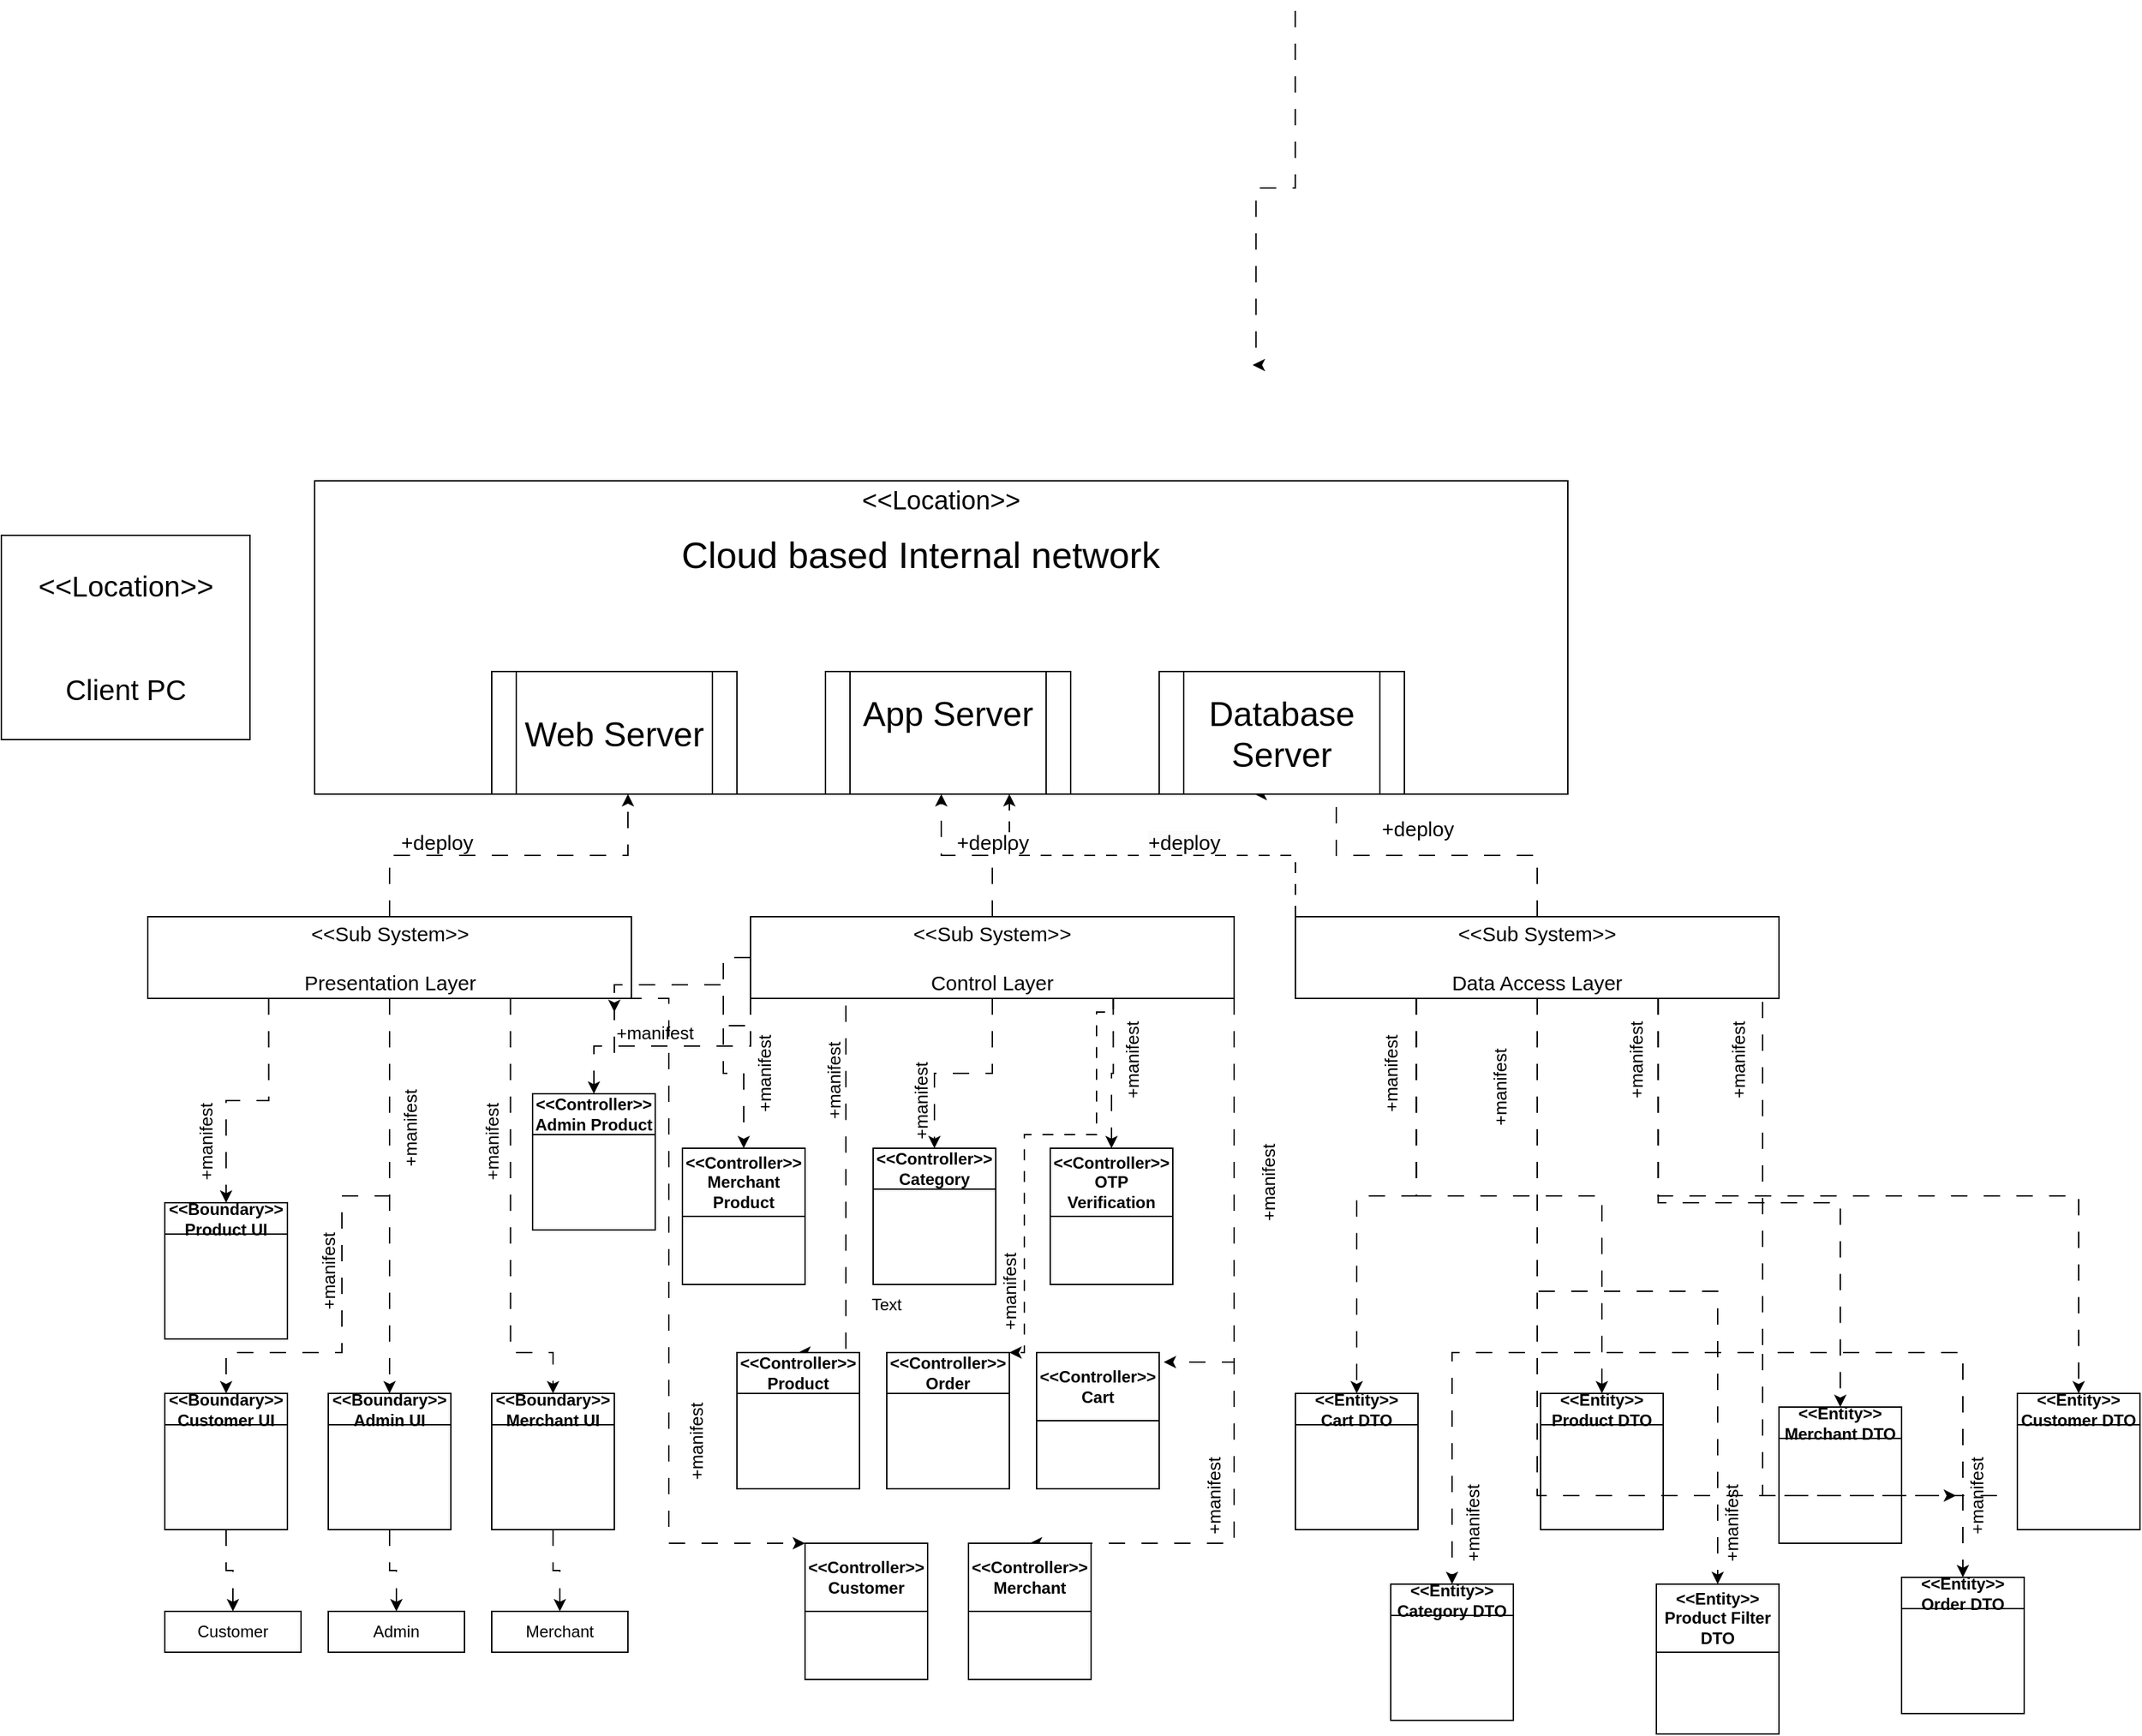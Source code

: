 <mxfile version="24.8.2">
  <diagram name="Page-1" id="iI6wt75iKbemTo7OtA7Z">
    <mxGraphModel dx="2120" dy="2416" grid="1" gridSize="10" guides="1" tooltips="1" connect="1" arrows="1" fold="1" page="1" pageScale="1" pageWidth="850" pageHeight="1100" math="0" shadow="0">
      <root>
        <mxCell id="0" />
        <mxCell id="1" parent="0" />
        <mxCell id="kIW7K7C1Y4I2FNfuoo-G-1" value="Merchant" style="rounded=0;whiteSpace=wrap;html=1;" vertex="1" parent="1">
          <mxGeometry x="380" y="1020" width="100" height="30" as="geometry" />
        </mxCell>
        <mxCell id="kIW7K7C1Y4I2FNfuoo-G-4" value="Admin" style="rounded=0;whiteSpace=wrap;html=1;" vertex="1" parent="1">
          <mxGeometry x="260" y="1020" width="100" height="30" as="geometry" />
        </mxCell>
        <mxCell id="kIW7K7C1Y4I2FNfuoo-G-5" value="Customer" style="rounded=0;whiteSpace=wrap;html=1;" vertex="1" parent="1">
          <mxGeometry x="140" y="1020" width="100" height="30" as="geometry" />
        </mxCell>
        <mxCell id="kIW7K7C1Y4I2FNfuoo-G-11" style="edgeStyle=orthogonalEdgeStyle;rounded=0;orthogonalLoop=1;jettySize=auto;html=1;exitX=0.5;exitY=1;exitDx=0;exitDy=0;entryX=0.5;entryY=0;entryDx=0;entryDy=0;dashed=1;dashPattern=12 12;" edge="1" parent="1" source="kIW7K7C1Y4I2FNfuoo-G-8" target="kIW7K7C1Y4I2FNfuoo-G-5">
          <mxGeometry relative="1" as="geometry" />
        </mxCell>
        <mxCell id="kIW7K7C1Y4I2FNfuoo-G-8" value="&lt;div&gt;&amp;lt;&amp;lt;&lt;span style=&quot;background-color: initial;&quot;&gt;Boundary&amp;gt;&amp;gt;&lt;/span&gt;&lt;/div&gt;Customer UI" style="swimlane;whiteSpace=wrap;html=1;" vertex="1" parent="1">
          <mxGeometry x="140" y="860" width="90" height="100" as="geometry" />
        </mxCell>
        <mxCell id="kIW7K7C1Y4I2FNfuoo-G-13" style="edgeStyle=orthogonalEdgeStyle;rounded=0;orthogonalLoop=1;jettySize=auto;html=1;exitX=0.5;exitY=1;exitDx=0;exitDy=0;dashed=1;dashPattern=12 12;" edge="1" parent="1" source="kIW7K7C1Y4I2FNfuoo-G-9" target="kIW7K7C1Y4I2FNfuoo-G-1">
          <mxGeometry relative="1" as="geometry" />
        </mxCell>
        <mxCell id="kIW7K7C1Y4I2FNfuoo-G-9" value="&lt;div&gt;&amp;lt;&amp;lt;&lt;span style=&quot;background-color: initial;&quot;&gt;Boundary&amp;gt;&amp;gt;&lt;/span&gt;&lt;/div&gt;Merchant UI" style="swimlane;whiteSpace=wrap;html=1;startSize=23;" vertex="1" parent="1">
          <mxGeometry x="380" y="860" width="90" height="100" as="geometry" />
        </mxCell>
        <mxCell id="kIW7K7C1Y4I2FNfuoo-G-12" style="edgeStyle=orthogonalEdgeStyle;rounded=0;orthogonalLoop=1;jettySize=auto;html=1;exitX=0.5;exitY=1;exitDx=0;exitDy=0;entryX=0.5;entryY=0;entryDx=0;entryDy=0;dashed=1;dashPattern=12 12;" edge="1" parent="1" source="kIW7K7C1Y4I2FNfuoo-G-10" target="kIW7K7C1Y4I2FNfuoo-G-4">
          <mxGeometry relative="1" as="geometry" />
        </mxCell>
        <mxCell id="kIW7K7C1Y4I2FNfuoo-G-10" value="&lt;div&gt;&amp;lt;&amp;lt;&lt;span style=&quot;background-color: initial;&quot;&gt;Boundary&amp;gt;&amp;gt;&lt;/span&gt;&lt;/div&gt;Admin UI" style="swimlane;whiteSpace=wrap;html=1;startSize=23;" vertex="1" parent="1">
          <mxGeometry x="260" y="860" width="90" height="100" as="geometry" />
        </mxCell>
        <mxCell id="kIW7K7C1Y4I2FNfuoo-G-14" value="&lt;div&gt;&amp;lt;&amp;lt;Boundary&amp;gt;&amp;gt;&lt;/div&gt;Product UI" style="swimlane;whiteSpace=wrap;html=1;" vertex="1" parent="1">
          <mxGeometry x="140" y="720" width="90" height="100" as="geometry" />
        </mxCell>
        <mxCell id="kIW7K7C1Y4I2FNfuoo-G-16" value="&lt;div&gt;&amp;lt;&amp;lt;Entity&lt;span style=&quot;background-color: initial;&quot;&gt;&amp;gt;&amp;gt;&lt;/span&gt;&lt;/div&gt;Order DTO" style="swimlane;whiteSpace=wrap;html=1;startSize=23;" vertex="1" parent="1">
          <mxGeometry x="1415" y="995" width="90" height="100" as="geometry" />
        </mxCell>
        <mxCell id="kIW7K7C1Y4I2FNfuoo-G-17" value="&lt;div&gt;&amp;lt;&amp;lt;Entity&lt;span style=&quot;background-color: initial;&quot;&gt;&amp;gt;&amp;gt;&lt;/span&gt;&lt;/div&gt;Customer DTO" style="swimlane;whiteSpace=wrap;html=1;startSize=23;" vertex="1" parent="1">
          <mxGeometry x="1500" y="860" width="90" height="100" as="geometry" />
        </mxCell>
        <mxCell id="kIW7K7C1Y4I2FNfuoo-G-18" value="&lt;div&gt;&amp;lt;&amp;lt;Entity&lt;span style=&quot;background-color: initial;&quot;&gt;&amp;gt;&amp;gt;&lt;/span&gt;&lt;/div&gt;Merchant DTO" style="swimlane;whiteSpace=wrap;html=1;startSize=23;" vertex="1" parent="1">
          <mxGeometry x="1325" y="870" width="90" height="100" as="geometry" />
        </mxCell>
        <mxCell id="kIW7K7C1Y4I2FNfuoo-G-19" value="&lt;div&gt;&amp;lt;&amp;lt;Entity&lt;span style=&quot;background-color: initial;&quot;&gt;&amp;gt;&amp;gt;&lt;/span&gt;&lt;/div&gt;Product Filter DTO" style="swimlane;whiteSpace=wrap;html=1;startSize=50;" vertex="1" parent="1">
          <mxGeometry x="1235" y="1000" width="90" height="110" as="geometry" />
        </mxCell>
        <mxCell id="kIW7K7C1Y4I2FNfuoo-G-20" value="&lt;div&gt;&amp;lt;&amp;lt;Entity&lt;span style=&quot;background-color: initial;&quot;&gt;&amp;gt;&amp;gt;&lt;/span&gt;&lt;/div&gt;Category DTO" style="swimlane;whiteSpace=wrap;html=1;startSize=23;" vertex="1" parent="1">
          <mxGeometry x="1040" y="1000" width="90" height="100" as="geometry" />
        </mxCell>
        <mxCell id="kIW7K7C1Y4I2FNfuoo-G-21" value="&lt;div&gt;&amp;lt;&amp;lt;Entity&lt;span style=&quot;background-color: initial;&quot;&gt;&amp;gt;&amp;gt;&lt;/span&gt;&lt;/div&gt;Product DTO" style="swimlane;whiteSpace=wrap;html=1;startSize=23;" vertex="1" parent="1">
          <mxGeometry x="1150" y="860" width="90" height="100" as="geometry" />
        </mxCell>
        <mxCell id="kIW7K7C1Y4I2FNfuoo-G-22" value="&lt;div&gt;&amp;lt;&amp;lt;Entity&lt;span style=&quot;background-color: initial;&quot;&gt;&amp;gt;&amp;gt;&lt;/span&gt;&lt;/div&gt;Cart DTO" style="swimlane;whiteSpace=wrap;html=1;startSize=23;" vertex="1" parent="1">
          <mxGeometry x="970" y="860" width="90" height="100" as="geometry" />
        </mxCell>
        <mxCell id="kIW7K7C1Y4I2FNfuoo-G-26" style="edgeStyle=orthogonalEdgeStyle;rounded=0;orthogonalLoop=1;jettySize=auto;html=1;exitX=0.25;exitY=1;exitDx=0;exitDy=0;entryX=0.5;entryY=0;entryDx=0;entryDy=0;dashed=1;dashPattern=12 12;" edge="1" parent="1" source="kIW7K7C1Y4I2FNfuoo-G-25" target="kIW7K7C1Y4I2FNfuoo-G-22">
          <mxGeometry relative="1" as="geometry" />
        </mxCell>
        <mxCell id="kIW7K7C1Y4I2FNfuoo-G-27" style="edgeStyle=orthogonalEdgeStyle;rounded=0;orthogonalLoop=1;jettySize=auto;html=1;exitX=0.75;exitY=1;exitDx=0;exitDy=0;dashed=1;dashPattern=12 12;" edge="1" parent="1" source="kIW7K7C1Y4I2FNfuoo-G-25" target="kIW7K7C1Y4I2FNfuoo-G-17">
          <mxGeometry relative="1" as="geometry" />
        </mxCell>
        <mxCell id="kIW7K7C1Y4I2FNfuoo-G-28" style="edgeStyle=orthogonalEdgeStyle;rounded=0;orthogonalLoop=1;jettySize=auto;html=1;exitX=0.25;exitY=1;exitDx=0;exitDy=0;entryX=0.5;entryY=0;entryDx=0;entryDy=0;dashed=1;dashPattern=12 12;" edge="1" parent="1" source="kIW7K7C1Y4I2FNfuoo-G-25" target="kIW7K7C1Y4I2FNfuoo-G-21">
          <mxGeometry relative="1" as="geometry" />
        </mxCell>
        <mxCell id="kIW7K7C1Y4I2FNfuoo-G-29" style="edgeStyle=orthogonalEdgeStyle;rounded=0;orthogonalLoop=1;jettySize=auto;html=1;exitX=0.75;exitY=1;exitDx=0;exitDy=0;entryX=0.5;entryY=0;entryDx=0;entryDy=0;dashed=1;dashPattern=12 12;" edge="1" parent="1" source="kIW7K7C1Y4I2FNfuoo-G-25" target="kIW7K7C1Y4I2FNfuoo-G-18">
          <mxGeometry relative="1" as="geometry" />
        </mxCell>
        <mxCell id="kIW7K7C1Y4I2FNfuoo-G-30" style="edgeStyle=orthogonalEdgeStyle;rounded=0;orthogonalLoop=1;jettySize=auto;html=1;exitX=0.5;exitY=1;exitDx=0;exitDy=0;entryX=0.5;entryY=0;entryDx=0;entryDy=0;dashed=1;dashPattern=12 12;" edge="1" parent="1" source="kIW7K7C1Y4I2FNfuoo-G-25" target="kIW7K7C1Y4I2FNfuoo-G-19">
          <mxGeometry relative="1" as="geometry" />
        </mxCell>
        <mxCell id="kIW7K7C1Y4I2FNfuoo-G-31" style="edgeStyle=orthogonalEdgeStyle;rounded=0;orthogonalLoop=1;jettySize=auto;html=1;exitX=0.5;exitY=1;exitDx=0;exitDy=0;entryX=0.5;entryY=0;entryDx=0;entryDy=0;dashed=1;dashPattern=12 12;" edge="1" parent="1" source="kIW7K7C1Y4I2FNfuoo-G-25" target="kIW7K7C1Y4I2FNfuoo-G-20">
          <mxGeometry relative="1" as="geometry">
            <Array as="points">
              <mxPoint x="1313" y="830" />
              <mxPoint x="1085" y="830" />
            </Array>
          </mxGeometry>
        </mxCell>
        <mxCell id="kIW7K7C1Y4I2FNfuoo-G-32" style="edgeStyle=orthogonalEdgeStyle;rounded=0;orthogonalLoop=1;jettySize=auto;html=1;exitX=0.5;exitY=1;exitDx=0;exitDy=0;entryX=0.5;entryY=0;entryDx=0;entryDy=0;dashed=1;dashPattern=12 12;" edge="1" parent="1" source="kIW7K7C1Y4I2FNfuoo-G-105" target="kIW7K7C1Y4I2FNfuoo-G-16">
          <mxGeometry relative="1" as="geometry">
            <Array as="points">
              <mxPoint x="1313" y="830" />
              <mxPoint x="1460" y="830" />
            </Array>
          </mxGeometry>
        </mxCell>
        <mxCell id="kIW7K7C1Y4I2FNfuoo-G-67" style="edgeStyle=orthogonalEdgeStyle;rounded=0;orthogonalLoop=1;jettySize=auto;html=1;exitX=0.5;exitY=0;exitDx=0;exitDy=0;entryX=0.75;entryY=1;entryDx=0;entryDy=0;dashed=1;dashPattern=12 12;" edge="1" parent="1" source="kIW7K7C1Y4I2FNfuoo-G-25" target="kIW7K7C1Y4I2FNfuoo-G-59">
          <mxGeometry relative="1" as="geometry">
            <Array as="points">
              <mxPoint x="1148" y="465" />
              <mxPoint x="1000" y="465" />
              <mxPoint x="1000" y="420" />
            </Array>
          </mxGeometry>
        </mxCell>
        <mxCell id="kIW7K7C1Y4I2FNfuoo-G-111" style="edgeStyle=orthogonalEdgeStyle;rounded=0;orthogonalLoop=1;jettySize=auto;html=1;exitX=0;exitY=0;exitDx=0;exitDy=0;entryX=0.75;entryY=1;entryDx=0;entryDy=0;dashed=1;dashPattern=8 8;" edge="1" parent="1" source="kIW7K7C1Y4I2FNfuoo-G-25" target="kIW7K7C1Y4I2FNfuoo-G-61">
          <mxGeometry relative="1" as="geometry" />
        </mxCell>
        <mxCell id="kIW7K7C1Y4I2FNfuoo-G-25" value="&lt;font style=&quot;font-size: 15px;&quot;&gt;&amp;lt;&amp;lt;Sub System&amp;gt;&amp;gt;&lt;br&gt;&lt;br&gt;&lt;/font&gt;&lt;div style=&quot;font-size: 15px;&quot;&gt;&lt;font style=&quot;font-size: 15px;&quot;&gt;Data Access Layer&lt;/font&gt;&lt;/div&gt;" style="rounded=0;whiteSpace=wrap;html=1;" vertex="1" parent="1">
          <mxGeometry x="970" y="510" width="355" height="60" as="geometry" />
        </mxCell>
        <mxCell id="kIW7K7C1Y4I2FNfuoo-G-55" style="edgeStyle=orthogonalEdgeStyle;rounded=0;orthogonalLoop=1;jettySize=auto;html=1;exitX=0.5;exitY=1;exitDx=0;exitDy=0;entryX=0.5;entryY=0;entryDx=0;entryDy=0;dashed=1;dashPattern=12 12;" edge="1" parent="1" source="kIW7K7C1Y4I2FNfuoo-G-33" target="kIW7K7C1Y4I2FNfuoo-G-10">
          <mxGeometry relative="1" as="geometry" />
        </mxCell>
        <mxCell id="kIW7K7C1Y4I2FNfuoo-G-56" style="edgeStyle=orthogonalEdgeStyle;rounded=0;orthogonalLoop=1;jettySize=auto;html=1;exitX=0.25;exitY=1;exitDx=0;exitDy=0;dashed=1;dashPattern=12 12;" edge="1" parent="1" source="kIW7K7C1Y4I2FNfuoo-G-33" target="kIW7K7C1Y4I2FNfuoo-G-14">
          <mxGeometry relative="1" as="geometry" />
        </mxCell>
        <mxCell id="kIW7K7C1Y4I2FNfuoo-G-57" style="edgeStyle=orthogonalEdgeStyle;rounded=0;orthogonalLoop=1;jettySize=auto;html=1;exitX=0.75;exitY=1;exitDx=0;exitDy=0;entryX=0.5;entryY=0;entryDx=0;entryDy=0;dashed=1;dashPattern=12 12;" edge="1" parent="1" source="kIW7K7C1Y4I2FNfuoo-G-33" target="kIW7K7C1Y4I2FNfuoo-G-9">
          <mxGeometry relative="1" as="geometry">
            <Array as="points">
              <mxPoint x="394" y="830" />
              <mxPoint x="425" y="830" />
            </Array>
          </mxGeometry>
        </mxCell>
        <mxCell id="kIW7K7C1Y4I2FNfuoo-G-58" style="edgeStyle=orthogonalEdgeStyle;rounded=0;orthogonalLoop=1;jettySize=auto;html=1;exitX=0.5;exitY=1;exitDx=0;exitDy=0;entryX=0.5;entryY=0;entryDx=0;entryDy=0;dashed=1;dashPattern=12 12;" edge="1" parent="1" source="kIW7K7C1Y4I2FNfuoo-G-33" target="kIW7K7C1Y4I2FNfuoo-G-8">
          <mxGeometry relative="1" as="geometry">
            <Array as="points">
              <mxPoint x="305" y="715" />
              <mxPoint x="270" y="715" />
              <mxPoint x="270" y="830" />
              <mxPoint x="185" y="830" />
            </Array>
          </mxGeometry>
        </mxCell>
        <mxCell id="kIW7K7C1Y4I2FNfuoo-G-65" style="edgeStyle=orthogonalEdgeStyle;rounded=0;orthogonalLoop=1;jettySize=auto;html=1;exitX=0.5;exitY=0;exitDx=0;exitDy=0;entryX=0.25;entryY=1;entryDx=0;entryDy=0;dashed=1;dashPattern=12 12;" edge="1" parent="1" source="kIW7K7C1Y4I2FNfuoo-G-33" target="kIW7K7C1Y4I2FNfuoo-G-59">
          <mxGeometry relative="1" as="geometry" />
        </mxCell>
        <mxCell id="kIW7K7C1Y4I2FNfuoo-G-33" value="&lt;font style=&quot;font-size: 15px;&quot;&gt;&amp;lt;&amp;lt;Sub System&amp;gt;&amp;gt;&lt;br&gt;&lt;br&gt;&lt;/font&gt;&lt;div style=&quot;font-size: 15px;&quot;&gt;&lt;font style=&quot;font-size: 15px;&quot;&gt;Presentation Layer&lt;/font&gt;&lt;/div&gt;" style="rounded=0;whiteSpace=wrap;html=1;" vertex="1" parent="1">
          <mxGeometry x="127.5" y="510" width="355" height="60" as="geometry" />
        </mxCell>
        <mxCell id="kIW7K7C1Y4I2FNfuoo-G-41" style="edgeStyle=orthogonalEdgeStyle;rounded=0;orthogonalLoop=1;jettySize=auto;html=1;exitX=0;exitY=1;exitDx=0;exitDy=0;entryX=0.5;entryY=0;entryDx=0;entryDy=0;dashed=1;dashPattern=12 12;" edge="1" parent="1" source="kIW7K7C1Y4I2FNfuoo-G-34" target="kIW7K7C1Y4I2FNfuoo-G-38">
          <mxGeometry relative="1" as="geometry" />
        </mxCell>
        <mxCell id="kIW7K7C1Y4I2FNfuoo-G-42" style="edgeStyle=orthogonalEdgeStyle;rounded=0;orthogonalLoop=1;jettySize=auto;html=1;exitX=0;exitY=0.5;exitDx=0;exitDy=0;entryX=0.5;entryY=0;entryDx=0;entryDy=0;dashed=1;dashPattern=12 12;" edge="1" parent="1" source="kIW7K7C1Y4I2FNfuoo-G-34" target="kIW7K7C1Y4I2FNfuoo-G-35">
          <mxGeometry relative="1" as="geometry" />
        </mxCell>
        <mxCell id="kIW7K7C1Y4I2FNfuoo-G-43" style="edgeStyle=orthogonalEdgeStyle;rounded=0;orthogonalLoop=1;jettySize=auto;html=1;exitX=0.5;exitY=1;exitDx=0;exitDy=0;entryX=0.5;entryY=0;entryDx=0;entryDy=0;dashed=1;dashPattern=12 12;" edge="1" parent="1" source="kIW7K7C1Y4I2FNfuoo-G-34" target="kIW7K7C1Y4I2FNfuoo-G-36">
          <mxGeometry relative="1" as="geometry" />
        </mxCell>
        <mxCell id="kIW7K7C1Y4I2FNfuoo-G-44" style="edgeStyle=orthogonalEdgeStyle;rounded=0;orthogonalLoop=1;jettySize=auto;html=1;exitX=0.75;exitY=1;exitDx=0;exitDy=0;entryX=0.5;entryY=0;entryDx=0;entryDy=0;dashed=1;dashPattern=12 12;" edge="1" parent="1" source="kIW7K7C1Y4I2FNfuoo-G-34" target="kIW7K7C1Y4I2FNfuoo-G-37">
          <mxGeometry relative="1" as="geometry" />
        </mxCell>
        <mxCell id="kIW7K7C1Y4I2FNfuoo-G-50" style="edgeStyle=orthogonalEdgeStyle;rounded=0;orthogonalLoop=1;jettySize=auto;html=1;exitX=0.25;exitY=1;exitDx=0;exitDy=0;entryX=0.75;entryY=0;entryDx=0;entryDy=0;dashed=1;dashPattern=12 12;" edge="1" parent="1">
          <mxGeometry relative="1" as="geometry">
            <mxPoint x="969.86" y="-155" as="sourcePoint" />
            <mxPoint x="938.61" y="105" as="targetPoint" />
            <Array as="points">
              <mxPoint x="970.11" y="-25" />
              <mxPoint x="941.11" y="-25" />
              <mxPoint x="941.11" y="105" />
            </Array>
          </mxGeometry>
        </mxCell>
        <mxCell id="kIW7K7C1Y4I2FNfuoo-G-51" style="edgeStyle=orthogonalEdgeStyle;rounded=0;orthogonalLoop=1;jettySize=auto;html=1;exitX=0.75;exitY=1;exitDx=0;exitDy=0;entryX=1;entryY=0;entryDx=0;entryDy=0;dashed=1;dashPattern=8 8;" edge="1" parent="1" source="kIW7K7C1Y4I2FNfuoo-G-34" target="kIW7K7C1Y4I2FNfuoo-G-45">
          <mxGeometry relative="1" as="geometry">
            <mxPoint x="870" y="580" as="sourcePoint" />
            <mxPoint x="771.25" y="840" as="targetPoint" />
            <Array as="points">
              <mxPoint x="836" y="580" />
              <mxPoint x="824" y="580" />
              <mxPoint x="824" y="670" />
              <mxPoint x="771" y="670" />
              <mxPoint x="771" y="830" />
            </Array>
          </mxGeometry>
        </mxCell>
        <mxCell id="kIW7K7C1Y4I2FNfuoo-G-53" style="edgeStyle=orthogonalEdgeStyle;rounded=0;orthogonalLoop=1;jettySize=auto;html=1;exitX=1;exitY=1;exitDx=0;exitDy=0;entryX=0.5;entryY=0;entryDx=0;entryDy=0;dashed=1;dashPattern=12 12;" edge="1" parent="1" source="kIW7K7C1Y4I2FNfuoo-G-34" target="kIW7K7C1Y4I2FNfuoo-G-48">
          <mxGeometry relative="1" as="geometry">
            <Array as="points">
              <mxPoint x="925" y="970" />
            </Array>
          </mxGeometry>
        </mxCell>
        <mxCell id="kIW7K7C1Y4I2FNfuoo-G-54" style="edgeStyle=orthogonalEdgeStyle;rounded=0;orthogonalLoop=1;jettySize=auto;html=1;exitX=0;exitY=1;exitDx=0;exitDy=0;entryX=0;entryY=0;entryDx=0;entryDy=0;dashed=1;dashPattern=12 12;" edge="1" parent="1" source="kIW7K7C1Y4I2FNfuoo-G-91" target="kIW7K7C1Y4I2FNfuoo-G-47">
          <mxGeometry relative="1" as="geometry">
            <Array as="points">
              <mxPoint x="510" y="570" />
              <mxPoint x="510" y="970" />
            </Array>
          </mxGeometry>
        </mxCell>
        <mxCell id="kIW7K7C1Y4I2FNfuoo-G-66" style="edgeStyle=orthogonalEdgeStyle;rounded=0;orthogonalLoop=1;jettySize=auto;html=1;exitX=0.5;exitY=0;exitDx=0;exitDy=0;entryX=0.5;entryY=1;entryDx=0;entryDy=0;dashed=1;dashPattern=12 12;" edge="1" parent="1" source="kIW7K7C1Y4I2FNfuoo-G-34" target="kIW7K7C1Y4I2FNfuoo-G-59">
          <mxGeometry relative="1" as="geometry" />
        </mxCell>
        <mxCell id="kIW7K7C1Y4I2FNfuoo-G-96" style="edgeStyle=orthogonalEdgeStyle;rounded=0;orthogonalLoop=1;jettySize=auto;html=1;exitX=0.25;exitY=1;exitDx=0;exitDy=0;entryX=0.5;entryY=0;entryDx=0;entryDy=0;dashed=1;dashPattern=12 12;" edge="1" parent="1" source="kIW7K7C1Y4I2FNfuoo-G-34" target="kIW7K7C1Y4I2FNfuoo-G-40">
          <mxGeometry relative="1" as="geometry">
            <Array as="points">
              <mxPoint x="640" y="570" />
              <mxPoint x="640" y="830" />
            </Array>
          </mxGeometry>
        </mxCell>
        <mxCell id="kIW7K7C1Y4I2FNfuoo-G-34" value="&lt;font style=&quot;font-size: 15px;&quot;&gt;&amp;lt;&amp;lt;Sub System&amp;gt;&amp;gt;&lt;br&gt;&lt;br&gt;&lt;/font&gt;&lt;div style=&quot;font-size: 15px;&quot;&gt;&lt;font style=&quot;font-size: 15px;&quot;&gt;Control Layer&lt;/font&gt;&lt;/div&gt;" style="rounded=0;whiteSpace=wrap;html=1;" vertex="1" parent="1">
          <mxGeometry x="570" y="510" width="355" height="60" as="geometry" />
        </mxCell>
        <mxCell id="kIW7K7C1Y4I2FNfuoo-G-35" value="&lt;div&gt;&amp;lt;&amp;lt;Controller&lt;span style=&quot;background-color: initial;&quot;&gt;&amp;gt;&amp;gt;&lt;/span&gt;&lt;/div&gt;Merchant Product" style="swimlane;whiteSpace=wrap;html=1;startSize=50;" vertex="1" parent="1">
          <mxGeometry x="520" y="680" width="90" height="100" as="geometry" />
        </mxCell>
        <mxCell id="kIW7K7C1Y4I2FNfuoo-G-36" value="&lt;div&gt;&amp;lt;&amp;lt;Controller&lt;span style=&quot;background-color: initial;&quot;&gt;&amp;gt;&amp;gt;&lt;/span&gt;&lt;/div&gt;&lt;div&gt;&lt;span style=&quot;background-color: initial;&quot;&gt;Category&lt;/span&gt;&lt;/div&gt;" style="swimlane;whiteSpace=wrap;html=1;startSize=30;" vertex="1" parent="1">
          <mxGeometry x="660" y="680" width="90" height="100" as="geometry" />
        </mxCell>
        <mxCell id="kIW7K7C1Y4I2FNfuoo-G-37" value="&lt;div&gt;&amp;lt;&amp;lt;Controller&lt;span style=&quot;background-color: initial;&quot;&gt;&amp;gt;&amp;gt;&lt;/span&gt;&lt;/div&gt;&lt;div&gt;&lt;span style=&quot;background-color: initial;&quot;&gt;OTP Verification&lt;/span&gt;&lt;/div&gt;" style="swimlane;whiteSpace=wrap;html=1;startSize=50;" vertex="1" parent="1">
          <mxGeometry x="790" y="680" width="90" height="100" as="geometry" />
        </mxCell>
        <mxCell id="kIW7K7C1Y4I2FNfuoo-G-38" value="&lt;div&gt;&amp;lt;&amp;lt;&lt;span style=&quot;background-color: initial;&quot;&gt;Controller&amp;gt;&amp;gt;&lt;/span&gt;&lt;/div&gt;Admin Product" style="swimlane;whiteSpace=wrap;html=1;startSize=30;" vertex="1" parent="1">
          <mxGeometry x="410" y="640" width="90" height="100" as="geometry" />
        </mxCell>
        <mxCell id="kIW7K7C1Y4I2FNfuoo-G-40" value="&lt;div&gt;&amp;lt;&amp;lt;&lt;span style=&quot;background-color: initial;&quot;&gt;Controller&amp;gt;&amp;gt;&lt;/span&gt;&lt;/div&gt;Product" style="swimlane;whiteSpace=wrap;html=1;startSize=30;" vertex="1" parent="1">
          <mxGeometry x="560" y="830" width="90" height="100" as="geometry" />
        </mxCell>
        <mxCell id="kIW7K7C1Y4I2FNfuoo-G-45" value="&lt;div&gt;&amp;lt;&amp;lt;Controller&lt;span style=&quot;background-color: initial;&quot;&gt;&amp;gt;&amp;gt;&lt;/span&gt;&lt;/div&gt;&lt;div&gt;&lt;span style=&quot;background-color: initial;&quot;&gt;Order&lt;/span&gt;&lt;/div&gt;" style="swimlane;whiteSpace=wrap;html=1;startSize=30;" vertex="1" parent="1">
          <mxGeometry x="670" y="830" width="90" height="100" as="geometry" />
        </mxCell>
        <mxCell id="kIW7K7C1Y4I2FNfuoo-G-46" value="&lt;div&gt;&amp;lt;&amp;lt;Controller&lt;span style=&quot;background-color: initial;&quot;&gt;&amp;gt;&amp;gt;&lt;/span&gt;&lt;/div&gt;&lt;div&gt;&lt;span style=&quot;background-color: initial;&quot;&gt;Cart&lt;/span&gt;&lt;/div&gt;" style="swimlane;whiteSpace=wrap;html=1;startSize=50;" vertex="1" parent="1">
          <mxGeometry x="780" y="830" width="90" height="100" as="geometry" />
        </mxCell>
        <mxCell id="kIW7K7C1Y4I2FNfuoo-G-47" value="&lt;div&gt;&amp;lt;&amp;lt;Controller&lt;span style=&quot;background-color: initial;&quot;&gt;&amp;gt;&amp;gt;&lt;/span&gt;&lt;/div&gt;&lt;div&gt;&lt;span style=&quot;background-color: initial;&quot;&gt;Customer&lt;/span&gt;&lt;span style=&quot;color: rgba(0, 0, 0, 0); font-family: monospace; font-size: 0px; font-weight: 400; text-align: start; text-wrap: nowrap; background-color: initial;&quot;&gt;%3CmxGraphModel%3E%3Croot%3E%3CmxCell%20id%3D%220%22%2F%3E%3CmxCell%20id%3D%221%22%20parent%3D%220%22%2F%3E%3CmxCell%20id%3D%222%22%20value%3D%22%26lt%3Bdiv%26gt%3B%26amp%3Blt%3B%26amp%3Blt%3BController%26lt%3Bspan%20style%3D%26quot%3Bbackground-color%3A%20initial%3B%26quot%3B%26gt%3B%26amp%3Bgt%3B%26amp%3Bgt%3B%26lt%3B%2Fspan%26gt%3B%26lt%3B%2Fdiv%26gt%3B%26lt%3Bdiv%26gt%3B%26lt%3Bspan%20style%3D%26quot%3Bbackground-color%3A%20initial%3B%26quot%3B%26gt%3BOTP%20Verification%26lt%3B%2Fspan%26gt%3B%26lt%3B%2Fdiv%26gt%3B%22%20style%3D%22swimlane%3BwhiteSpace%3Dwrap%3Bhtml%3D1%3BstartSize%3D50%3B%22%20vertex%3D%221%22%20parent%3D%221%22%3E%3CmxGeometry%20x%3D%22790%22%20y%3D%22680%22%20width%3D%2290%22%20height%3D%22100%22%20as%3D%22geometry%22%2F%3E%3C%2FmxCell%3E%3C%2Froot%3E%3C%2FmxGraphModel%3E&lt;/span&gt;&lt;/div&gt;" style="swimlane;whiteSpace=wrap;html=1;startSize=50;" vertex="1" parent="1">
          <mxGeometry x="610" y="970" width="90" height="100" as="geometry" />
        </mxCell>
        <mxCell id="kIW7K7C1Y4I2FNfuoo-G-48" value="&lt;div&gt;&amp;lt;&amp;lt;Controller&lt;span style=&quot;background-color: initial;&quot;&gt;&amp;gt;&amp;gt;&lt;/span&gt;&lt;/div&gt;&lt;div&gt;Merchant&lt;/div&gt;" style="swimlane;whiteSpace=wrap;html=1;startSize=50;" vertex="1" parent="1">
          <mxGeometry x="730" y="970" width="90" height="100" as="geometry" />
        </mxCell>
        <mxCell id="kIW7K7C1Y4I2FNfuoo-G-52" style="edgeStyle=orthogonalEdgeStyle;rounded=0;orthogonalLoop=1;jettySize=auto;html=1;exitX=1;exitY=1;exitDx=0;exitDy=0;entryX=1.037;entryY=0.07;entryDx=0;entryDy=0;entryPerimeter=0;dashed=1;dashPattern=12 12;" edge="1" parent="1" source="kIW7K7C1Y4I2FNfuoo-G-34" target="kIW7K7C1Y4I2FNfuoo-G-46">
          <mxGeometry relative="1" as="geometry">
            <Array as="points">
              <mxPoint x="925" y="837" />
            </Array>
          </mxGeometry>
        </mxCell>
        <mxCell id="kIW7K7C1Y4I2FNfuoo-G-59" value="" style="rounded=0;whiteSpace=wrap;html=1;" vertex="1" parent="1">
          <mxGeometry x="250" y="190" width="920" height="230" as="geometry" />
        </mxCell>
        <mxCell id="kIW7K7C1Y4I2FNfuoo-G-60" value="&lt;font style=&quot;font-size: 25px;&quot;&gt;Web Server&lt;/font&gt;" style="shape=process;whiteSpace=wrap;html=1;backgroundOutline=1;" vertex="1" parent="1">
          <mxGeometry x="380" y="330" width="180" height="90" as="geometry" />
        </mxCell>
        <mxCell id="kIW7K7C1Y4I2FNfuoo-G-61" value="&lt;font style=&quot;font-size: 25px;&quot;&gt;App Server&lt;/font&gt;&lt;div style=&quot;font-size: 25px;&quot;&gt;&lt;br&gt;&lt;/div&gt;" style="shape=process;whiteSpace=wrap;html=1;backgroundOutline=1;" vertex="1" parent="1">
          <mxGeometry x="625" y="330" width="180" height="90" as="geometry" />
        </mxCell>
        <mxCell id="kIW7K7C1Y4I2FNfuoo-G-62" value="&lt;font style=&quot;font-size: 25px;&quot;&gt;Database Server&lt;/font&gt;" style="shape=process;whiteSpace=wrap;html=1;backgroundOutline=1;" vertex="1" parent="1">
          <mxGeometry x="870" y="330" width="180" height="90" as="geometry" />
        </mxCell>
        <mxCell id="kIW7K7C1Y4I2FNfuoo-G-63" value="&lt;font style=&quot;font-size: 27px;&quot;&gt;Cloud based Internal network&lt;/font&gt;" style="text;html=1;align=center;verticalAlign=middle;whiteSpace=wrap;rounded=0;" vertex="1" parent="1">
          <mxGeometry x="490" y="230" width="410" height="30" as="geometry" />
        </mxCell>
        <mxCell id="kIW7K7C1Y4I2FNfuoo-G-64" value="&lt;font style=&quot;font-size: 19px;&quot;&gt;&amp;lt;&amp;lt;Location&amp;gt;&amp;gt;&lt;/font&gt;" style="text;html=1;align=center;verticalAlign=middle;whiteSpace=wrap;rounded=0;" vertex="1" parent="1">
          <mxGeometry x="625" y="190" width="170" height="30" as="geometry" />
        </mxCell>
        <mxCell id="kIW7K7C1Y4I2FNfuoo-G-69" value="&lt;font style=&quot;font-size: 21px;&quot;&gt;&amp;lt;&amp;lt;Location&amp;gt;&amp;gt;&lt;/font&gt;&lt;div style=&quot;font-size: 21px;&quot;&gt;&lt;font style=&quot;font-size: 21px;&quot;&gt;&lt;br&gt;&lt;br&gt;Client PC&lt;/font&gt;&lt;/div&gt;" style="rounded=0;whiteSpace=wrap;html=1;" vertex="1" parent="1">
          <mxGeometry x="20" y="230" width="182.5" height="150" as="geometry" />
        </mxCell>
        <mxCell id="kIW7K7C1Y4I2FNfuoo-G-72" value="&lt;font style=&quot;font-size: 13px;&quot;&gt;+manifest&lt;/font&gt;" style="text;html=1;align=center;verticalAlign=middle;whiteSpace=wrap;rounded=0;rotation=-90;" vertex="1" parent="1">
          <mxGeometry x="140" y="660" width="60" height="30" as="geometry" />
        </mxCell>
        <mxCell id="kIW7K7C1Y4I2FNfuoo-G-79" value="&lt;font style=&quot;font-size: 13px;&quot;&gt;+manifest&lt;/font&gt;" style="text;html=1;align=center;verticalAlign=middle;whiteSpace=wrap;rounded=0;rotation=-90;" vertex="1" parent="1">
          <mxGeometry x="290" y="650" width="60" height="30" as="geometry" />
        </mxCell>
        <mxCell id="kIW7K7C1Y4I2FNfuoo-G-82" value="&lt;font style=&quot;font-size: 13px;&quot;&gt;+manifest&lt;/font&gt;" style="text;html=1;align=center;verticalAlign=middle;whiteSpace=wrap;rounded=0;rotation=-90;" vertex="1" parent="1">
          <mxGeometry x="550" y="610" width="60" height="30" as="geometry" />
        </mxCell>
        <mxCell id="kIW7K7C1Y4I2FNfuoo-G-83" value="&lt;font style=&quot;font-size: 13px;&quot;&gt;+manifest&lt;/font&gt;" style="text;html=1;align=center;verticalAlign=middle;whiteSpace=wrap;rounded=0;rotation=-90;" vertex="1" parent="1">
          <mxGeometry x="730" y="770" width="60" height="30" as="geometry" />
        </mxCell>
        <mxCell id="kIW7K7C1Y4I2FNfuoo-G-84" value="&lt;font style=&quot;font-size: 13px;&quot;&gt;+manifest&lt;/font&gt;" style="text;html=1;align=center;verticalAlign=middle;whiteSpace=wrap;rounded=0;rotation=-90;" vertex="1" parent="1">
          <mxGeometry x="820" y="600" width="60" height="30" as="geometry" />
        </mxCell>
        <mxCell id="kIW7K7C1Y4I2FNfuoo-G-85" value="&lt;font style=&quot;font-size: 13px;&quot;&gt;+manifest&lt;/font&gt;" style="text;html=1;align=center;verticalAlign=middle;whiteSpace=wrap;rounded=0;rotation=-90;" vertex="1" parent="1">
          <mxGeometry x="920" y="690" width="60" height="30" as="geometry" />
        </mxCell>
        <mxCell id="kIW7K7C1Y4I2FNfuoo-G-86" value="&lt;font style=&quot;font-size: 13px;&quot;&gt;+manifest&lt;/font&gt;" style="text;html=1;align=center;verticalAlign=middle;whiteSpace=wrap;rounded=0;rotation=-90;" vertex="1" parent="1">
          <mxGeometry x="500" y="880" width="60" height="30" as="geometry" />
        </mxCell>
        <mxCell id="kIW7K7C1Y4I2FNfuoo-G-87" value="&lt;font style=&quot;font-size: 13px;&quot;&gt;+manifest&lt;/font&gt;" style="text;html=1;align=center;verticalAlign=middle;whiteSpace=wrap;rounded=0;rotation=-90;" vertex="1" parent="1">
          <mxGeometry x="230" y="755" width="60" height="30" as="geometry" />
        </mxCell>
        <mxCell id="kIW7K7C1Y4I2FNfuoo-G-88" value="&lt;font style=&quot;font-size: 13px;&quot;&gt;+manifest&lt;/font&gt;" style="text;html=1;align=center;verticalAlign=middle;whiteSpace=wrap;rounded=0;rotation=-90;" vertex="1" parent="1">
          <mxGeometry x="350" y="660" width="60" height="30" as="geometry" />
        </mxCell>
        <mxCell id="kIW7K7C1Y4I2FNfuoo-G-90" value="&lt;font style=&quot;font-size: 13px;&quot;&gt;+manifest&lt;/font&gt;" style="text;html=1;align=center;verticalAlign=middle;whiteSpace=wrap;rounded=0;rotation=-90;" vertex="1" parent="1">
          <mxGeometry x="1010" y="610" width="60" height="30" as="geometry" />
        </mxCell>
        <mxCell id="kIW7K7C1Y4I2FNfuoo-G-92" value="&lt;font style=&quot;font-size: 13px;&quot;&gt;+manifest&lt;/font&gt;" style="text;html=1;align=center;verticalAlign=middle;whiteSpace=wrap;rounded=0;rotation=-90;" vertex="1" parent="1">
          <mxGeometry x="665" y="630" width="60" height="30" as="geometry" />
        </mxCell>
        <mxCell id="kIW7K7C1Y4I2FNfuoo-G-93" value="&lt;font style=&quot;font-size: 13px;&quot;&gt;+manifest&lt;/font&gt;" style="text;html=1;align=center;verticalAlign=middle;whiteSpace=wrap;rounded=0;rotation=-90;" vertex="1" parent="1">
          <mxGeometry x="601.11" y="615" width="60" height="30" as="geometry" />
        </mxCell>
        <mxCell id="kIW7K7C1Y4I2FNfuoo-G-98" value="" style="edgeStyle=orthogonalEdgeStyle;rounded=0;orthogonalLoop=1;jettySize=auto;html=1;exitX=0;exitY=1;exitDx=0;exitDy=0;entryX=0;entryY=0;entryDx=0;entryDy=0;dashed=1;dashPattern=12 12;" edge="1" parent="1" source="kIW7K7C1Y4I2FNfuoo-G-34" target="kIW7K7C1Y4I2FNfuoo-G-91">
          <mxGeometry relative="1" as="geometry">
            <mxPoint x="570" y="570" as="sourcePoint" />
            <mxPoint x="610" y="970" as="targetPoint" />
            <Array as="points" />
          </mxGeometry>
        </mxCell>
        <mxCell id="kIW7K7C1Y4I2FNfuoo-G-91" value="&lt;font style=&quot;font-size: 13px;&quot;&gt;+manifest&lt;/font&gt;" style="text;html=1;align=center;verticalAlign=middle;whiteSpace=wrap;rounded=0;rotation=0;" vertex="1" parent="1">
          <mxGeometry x="470" y="580" width="60" height="30" as="geometry" />
        </mxCell>
        <mxCell id="kIW7K7C1Y4I2FNfuoo-G-99" value="&lt;font style=&quot;font-size: 13px;&quot;&gt;+manifest&lt;/font&gt;" style="text;html=1;align=center;verticalAlign=middle;whiteSpace=wrap;rounded=0;rotation=-90;" vertex="1" parent="1">
          <mxGeometry x="1260" y="940" width="60" height="30" as="geometry" />
        </mxCell>
        <mxCell id="kIW7K7C1Y4I2FNfuoo-G-100" value="&lt;font style=&quot;font-size: 13px;&quot;&gt;+manifest&lt;/font&gt;" style="text;html=1;align=center;verticalAlign=middle;whiteSpace=wrap;rounded=0;rotation=-90;" vertex="1" parent="1">
          <mxGeometry x="1090" y="620" width="60" height="30" as="geometry" />
        </mxCell>
        <mxCell id="kIW7K7C1Y4I2FNfuoo-G-101" value="&lt;font style=&quot;font-size: 13px;&quot;&gt;+manifest&lt;/font&gt;" style="text;html=1;align=center;verticalAlign=middle;whiteSpace=wrap;rounded=0;rotation=-90;" vertex="1" parent="1">
          <mxGeometry x="880" y="920" width="60" height="30" as="geometry" />
        </mxCell>
        <mxCell id="kIW7K7C1Y4I2FNfuoo-G-102" value="&lt;font style=&quot;font-size: 13px;&quot;&gt;+manifest&lt;/font&gt;" style="text;html=1;align=center;verticalAlign=middle;whiteSpace=wrap;rounded=0;rotation=-90;" vertex="1" parent="1">
          <mxGeometry x="1070" y="940" width="60" height="30" as="geometry" />
        </mxCell>
        <mxCell id="kIW7K7C1Y4I2FNfuoo-G-103" value="&lt;font style=&quot;font-size: 13px;&quot;&gt;+manifest&lt;/font&gt;" style="text;html=1;align=center;verticalAlign=middle;whiteSpace=wrap;rounded=0;rotation=-90;" vertex="1" parent="1">
          <mxGeometry x="1265" y="600" width="60" height="30" as="geometry" />
        </mxCell>
        <mxCell id="kIW7K7C1Y4I2FNfuoo-G-104" value="&lt;font style=&quot;font-size: 13px;&quot;&gt;+manifest&lt;/font&gt;" style="text;html=1;align=center;verticalAlign=middle;whiteSpace=wrap;rounded=0;rotation=-90;" vertex="1" parent="1">
          <mxGeometry x="1190" y="600" width="60" height="30" as="geometry" />
        </mxCell>
        <mxCell id="kIW7K7C1Y4I2FNfuoo-G-106" value="" style="edgeStyle=orthogonalEdgeStyle;rounded=0;orthogonalLoop=1;jettySize=auto;html=1;exitX=0.5;exitY=1;exitDx=0;exitDy=0;entryX=0.5;entryY=0;entryDx=0;entryDy=0;dashed=1;dashPattern=12 12;" edge="1" parent="1" source="kIW7K7C1Y4I2FNfuoo-G-25" target="kIW7K7C1Y4I2FNfuoo-G-105">
          <mxGeometry relative="1" as="geometry">
            <mxPoint x="1148" y="570" as="sourcePoint" />
            <mxPoint x="1460" y="995" as="targetPoint" />
            <Array as="points" />
          </mxGeometry>
        </mxCell>
        <mxCell id="kIW7K7C1Y4I2FNfuoo-G-105" value="&lt;font style=&quot;font-size: 13px;&quot;&gt;+manifest&lt;/font&gt;" style="text;html=1;align=center;verticalAlign=middle;whiteSpace=wrap;rounded=0;rotation=-90;" vertex="1" parent="1">
          <mxGeometry x="1440" y="920" width="60" height="30" as="geometry" />
        </mxCell>
        <mxCell id="kIW7K7C1Y4I2FNfuoo-G-107" value="Text" style="text;html=1;align=center;verticalAlign=middle;whiteSpace=wrap;rounded=0;" vertex="1" parent="1">
          <mxGeometry x="640" y="780" width="60" height="30" as="geometry" />
        </mxCell>
        <mxCell id="kIW7K7C1Y4I2FNfuoo-G-108" value="&lt;font style=&quot;font-size: 15px;&quot;&gt;+deploy&lt;/font&gt;" style="text;html=1;align=center;verticalAlign=middle;whiteSpace=wrap;rounded=0;" vertex="1" parent="1">
          <mxGeometry x="310" y="440" width="60" height="30" as="geometry" />
        </mxCell>
        <mxCell id="kIW7K7C1Y4I2FNfuoo-G-109" value="&lt;font style=&quot;font-size: 15px;&quot;&gt;+deploy&lt;/font&gt;" style="text;html=1;align=center;verticalAlign=middle;whiteSpace=wrap;rounded=0;" vertex="1" parent="1">
          <mxGeometry x="717.5" y="440" width="60" height="30" as="geometry" />
        </mxCell>
        <mxCell id="kIW7K7C1Y4I2FNfuoo-G-110" value="&lt;font style=&quot;font-size: 15px;&quot;&gt;+deploy&lt;/font&gt;" style="text;html=1;align=center;verticalAlign=middle;whiteSpace=wrap;rounded=0;" vertex="1" parent="1">
          <mxGeometry x="1030" y="430" width="60" height="30" as="geometry" />
        </mxCell>
        <mxCell id="kIW7K7C1Y4I2FNfuoo-G-112" value="&lt;span style=&quot;color: rgb(0, 0, 0); font-family: Helvetica; font-size: 15px; font-style: normal; font-variant-ligatures: normal; font-variant-caps: normal; font-weight: 400; letter-spacing: normal; orphans: 2; text-align: center; text-indent: 0px; text-transform: none; widows: 2; word-spacing: 0px; -webkit-text-stroke-width: 0px; white-space: normal; background-color: rgb(251, 251, 251); text-decoration-thickness: initial; text-decoration-style: initial; text-decoration-color: initial; display: inline !important; float: none;&quot;&gt;+deploy&lt;/span&gt;" style="text;whiteSpace=wrap;html=1;" vertex="1" parent="1">
          <mxGeometry x="860" y="440" width="90" height="40" as="geometry" />
        </mxCell>
      </root>
    </mxGraphModel>
  </diagram>
</mxfile>
